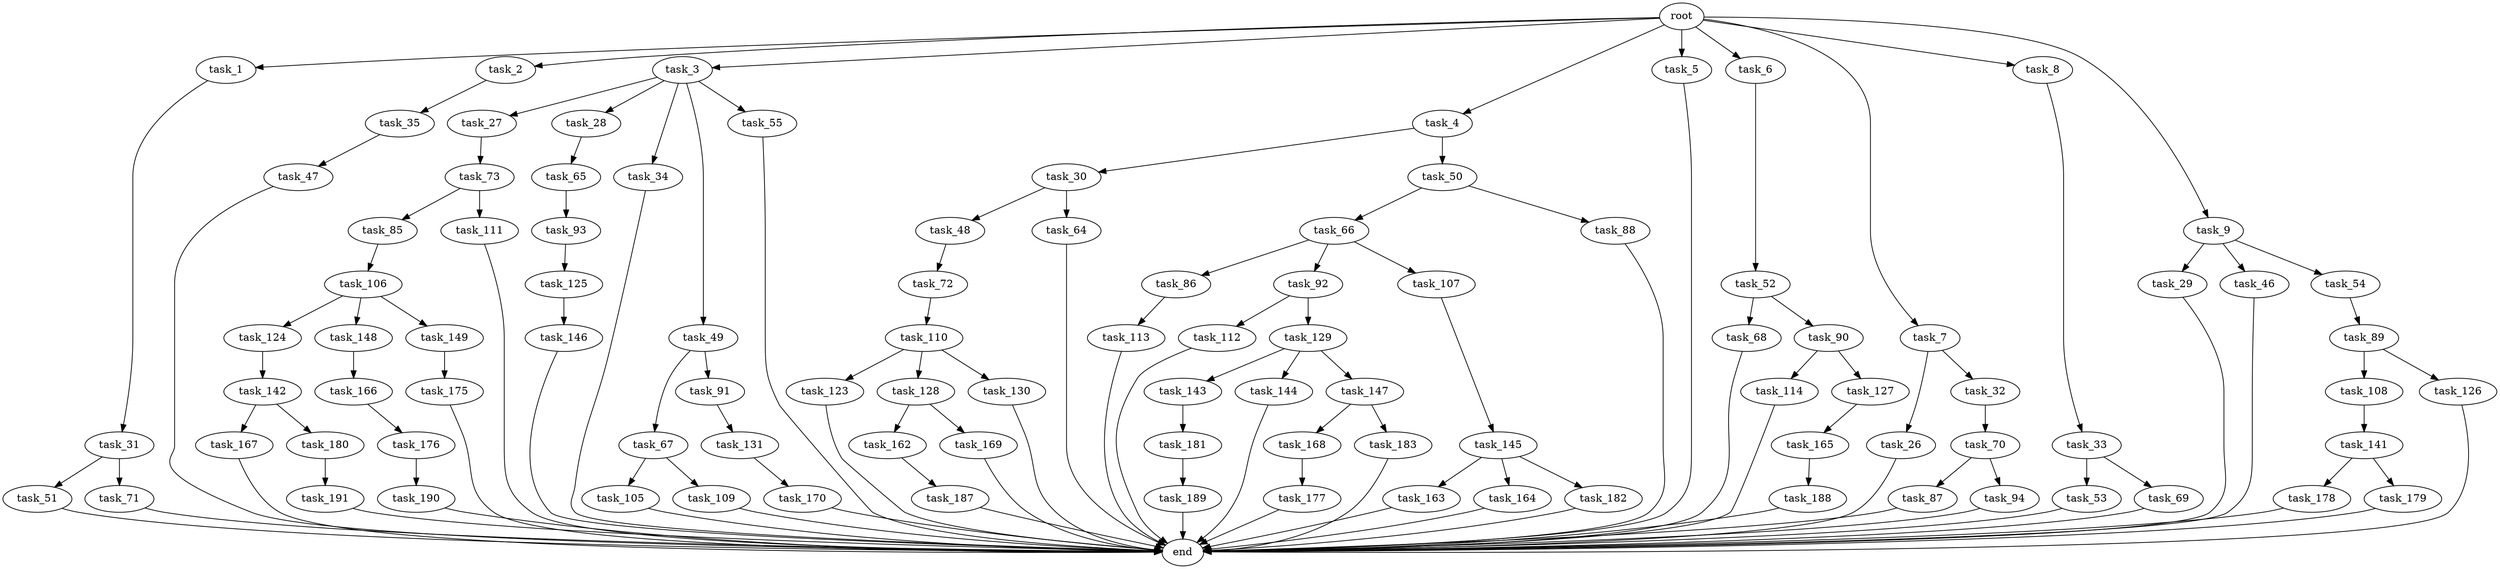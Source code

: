 digraph G {
  root [size="0.000000"];
  task_1 [size="1024.000000"];
  task_2 [size="1024.000000"];
  task_3 [size="1024.000000"];
  task_4 [size="1024.000000"];
  task_5 [size="1024.000000"];
  task_6 [size="1024.000000"];
  task_7 [size="1024.000000"];
  task_8 [size="1024.000000"];
  task_9 [size="1024.000000"];
  task_26 [size="137438953472.000000"];
  task_27 [size="695784701952.000000"];
  task_28 [size="695784701952.000000"];
  task_29 [size="858993459200.000000"];
  task_30 [size="309237645312.000000"];
  task_31 [size="214748364800.000000"];
  task_32 [size="137438953472.000000"];
  task_33 [size="549755813888.000000"];
  task_34 [size="695784701952.000000"];
  task_35 [size="420906795008.000000"];
  task_46 [size="858993459200.000000"];
  task_47 [size="858993459200.000000"];
  task_48 [size="695784701952.000000"];
  task_49 [size="695784701952.000000"];
  task_50 [size="309237645312.000000"];
  task_51 [size="549755813888.000000"];
  task_52 [size="34359738368.000000"];
  task_53 [size="549755813888.000000"];
  task_54 [size="858993459200.000000"];
  task_55 [size="695784701952.000000"];
  task_64 [size="695784701952.000000"];
  task_65 [size="34359738368.000000"];
  task_66 [size="137438953472.000000"];
  task_67 [size="214748364800.000000"];
  task_68 [size="214748364800.000000"];
  task_69 [size="549755813888.000000"];
  task_70 [size="214748364800.000000"];
  task_71 [size="549755813888.000000"];
  task_72 [size="695784701952.000000"];
  task_73 [size="137438953472.000000"];
  task_85 [size="137438953472.000000"];
  task_86 [size="858993459200.000000"];
  task_87 [size="309237645312.000000"];
  task_88 [size="137438953472.000000"];
  task_89 [size="858993459200.000000"];
  task_90 [size="214748364800.000000"];
  task_91 [size="214748364800.000000"];
  task_92 [size="858993459200.000000"];
  task_93 [size="77309411328.000000"];
  task_94 [size="309237645312.000000"];
  task_105 [size="214748364800.000000"];
  task_106 [size="549755813888.000000"];
  task_107 [size="858993459200.000000"];
  task_108 [size="214748364800.000000"];
  task_109 [size="214748364800.000000"];
  task_110 [size="77309411328.000000"];
  task_111 [size="137438953472.000000"];
  task_112 [size="695784701952.000000"];
  task_113 [size="137438953472.000000"];
  task_114 [size="77309411328.000000"];
  task_123 [size="77309411328.000000"];
  task_124 [size="77309411328.000000"];
  task_125 [size="77309411328.000000"];
  task_126 [size="214748364800.000000"];
  task_127 [size="77309411328.000000"];
  task_128 [size="77309411328.000000"];
  task_129 [size="695784701952.000000"];
  task_130 [size="77309411328.000000"];
  task_131 [size="34359738368.000000"];
  task_141 [size="695784701952.000000"];
  task_142 [size="137438953472.000000"];
  task_143 [size="34359738368.000000"];
  task_144 [size="34359738368.000000"];
  task_145 [size="77309411328.000000"];
  task_146 [size="549755813888.000000"];
  task_147 [size="34359738368.000000"];
  task_148 [size="77309411328.000000"];
  task_149 [size="77309411328.000000"];
  task_162 [size="420906795008.000000"];
  task_163 [size="34359738368.000000"];
  task_164 [size="34359738368.000000"];
  task_165 [size="695784701952.000000"];
  task_166 [size="309237645312.000000"];
  task_167 [size="137438953472.000000"];
  task_168 [size="214748364800.000000"];
  task_169 [size="420906795008.000000"];
  task_170 [size="309237645312.000000"];
  task_175 [size="214748364800.000000"];
  task_176 [size="77309411328.000000"];
  task_177 [size="34359738368.000000"];
  task_178 [size="549755813888.000000"];
  task_179 [size="549755813888.000000"];
  task_180 [size="137438953472.000000"];
  task_181 [size="77309411328.000000"];
  task_182 [size="34359738368.000000"];
  task_183 [size="214748364800.000000"];
  task_187 [size="34359738368.000000"];
  task_188 [size="858993459200.000000"];
  task_189 [size="549755813888.000000"];
  task_190 [size="858993459200.000000"];
  task_191 [size="858993459200.000000"];
  end [size="0.000000"];

  root -> task_1 [size="1.000000"];
  root -> task_2 [size="1.000000"];
  root -> task_3 [size="1.000000"];
  root -> task_4 [size="1.000000"];
  root -> task_5 [size="1.000000"];
  root -> task_6 [size="1.000000"];
  root -> task_7 [size="1.000000"];
  root -> task_8 [size="1.000000"];
  root -> task_9 [size="1.000000"];
  task_1 -> task_31 [size="209715200.000000"];
  task_2 -> task_35 [size="411041792.000000"];
  task_3 -> task_27 [size="679477248.000000"];
  task_3 -> task_28 [size="679477248.000000"];
  task_3 -> task_34 [size="679477248.000000"];
  task_3 -> task_49 [size="679477248.000000"];
  task_3 -> task_55 [size="679477248.000000"];
  task_4 -> task_30 [size="301989888.000000"];
  task_4 -> task_50 [size="301989888.000000"];
  task_5 -> end [size="1.000000"];
  task_6 -> task_52 [size="33554432.000000"];
  task_7 -> task_26 [size="134217728.000000"];
  task_7 -> task_32 [size="134217728.000000"];
  task_8 -> task_33 [size="536870912.000000"];
  task_9 -> task_29 [size="838860800.000000"];
  task_9 -> task_46 [size="838860800.000000"];
  task_9 -> task_54 [size="838860800.000000"];
  task_26 -> end [size="1.000000"];
  task_27 -> task_73 [size="134217728.000000"];
  task_28 -> task_65 [size="33554432.000000"];
  task_29 -> end [size="1.000000"];
  task_30 -> task_48 [size="679477248.000000"];
  task_30 -> task_64 [size="679477248.000000"];
  task_31 -> task_51 [size="536870912.000000"];
  task_31 -> task_71 [size="536870912.000000"];
  task_32 -> task_70 [size="209715200.000000"];
  task_33 -> task_53 [size="536870912.000000"];
  task_33 -> task_69 [size="536870912.000000"];
  task_34 -> end [size="1.000000"];
  task_35 -> task_47 [size="838860800.000000"];
  task_46 -> end [size="1.000000"];
  task_47 -> end [size="1.000000"];
  task_48 -> task_72 [size="679477248.000000"];
  task_49 -> task_67 [size="209715200.000000"];
  task_49 -> task_91 [size="209715200.000000"];
  task_50 -> task_66 [size="134217728.000000"];
  task_50 -> task_88 [size="134217728.000000"];
  task_51 -> end [size="1.000000"];
  task_52 -> task_68 [size="209715200.000000"];
  task_52 -> task_90 [size="209715200.000000"];
  task_53 -> end [size="1.000000"];
  task_54 -> task_89 [size="838860800.000000"];
  task_55 -> end [size="1.000000"];
  task_64 -> end [size="1.000000"];
  task_65 -> task_93 [size="75497472.000000"];
  task_66 -> task_86 [size="838860800.000000"];
  task_66 -> task_92 [size="838860800.000000"];
  task_66 -> task_107 [size="838860800.000000"];
  task_67 -> task_105 [size="209715200.000000"];
  task_67 -> task_109 [size="209715200.000000"];
  task_68 -> end [size="1.000000"];
  task_69 -> end [size="1.000000"];
  task_70 -> task_87 [size="301989888.000000"];
  task_70 -> task_94 [size="301989888.000000"];
  task_71 -> end [size="1.000000"];
  task_72 -> task_110 [size="75497472.000000"];
  task_73 -> task_85 [size="134217728.000000"];
  task_73 -> task_111 [size="134217728.000000"];
  task_85 -> task_106 [size="536870912.000000"];
  task_86 -> task_113 [size="134217728.000000"];
  task_87 -> end [size="1.000000"];
  task_88 -> end [size="1.000000"];
  task_89 -> task_108 [size="209715200.000000"];
  task_89 -> task_126 [size="209715200.000000"];
  task_90 -> task_114 [size="75497472.000000"];
  task_90 -> task_127 [size="75497472.000000"];
  task_91 -> task_131 [size="33554432.000000"];
  task_92 -> task_112 [size="679477248.000000"];
  task_92 -> task_129 [size="679477248.000000"];
  task_93 -> task_125 [size="75497472.000000"];
  task_94 -> end [size="1.000000"];
  task_105 -> end [size="1.000000"];
  task_106 -> task_124 [size="75497472.000000"];
  task_106 -> task_148 [size="75497472.000000"];
  task_106 -> task_149 [size="75497472.000000"];
  task_107 -> task_145 [size="75497472.000000"];
  task_108 -> task_141 [size="679477248.000000"];
  task_109 -> end [size="1.000000"];
  task_110 -> task_123 [size="75497472.000000"];
  task_110 -> task_128 [size="75497472.000000"];
  task_110 -> task_130 [size="75497472.000000"];
  task_111 -> end [size="1.000000"];
  task_112 -> end [size="1.000000"];
  task_113 -> end [size="1.000000"];
  task_114 -> end [size="1.000000"];
  task_123 -> end [size="1.000000"];
  task_124 -> task_142 [size="134217728.000000"];
  task_125 -> task_146 [size="536870912.000000"];
  task_126 -> end [size="1.000000"];
  task_127 -> task_165 [size="679477248.000000"];
  task_128 -> task_162 [size="411041792.000000"];
  task_128 -> task_169 [size="411041792.000000"];
  task_129 -> task_143 [size="33554432.000000"];
  task_129 -> task_144 [size="33554432.000000"];
  task_129 -> task_147 [size="33554432.000000"];
  task_130 -> end [size="1.000000"];
  task_131 -> task_170 [size="301989888.000000"];
  task_141 -> task_178 [size="536870912.000000"];
  task_141 -> task_179 [size="536870912.000000"];
  task_142 -> task_167 [size="134217728.000000"];
  task_142 -> task_180 [size="134217728.000000"];
  task_143 -> task_181 [size="75497472.000000"];
  task_144 -> end [size="1.000000"];
  task_145 -> task_163 [size="33554432.000000"];
  task_145 -> task_164 [size="33554432.000000"];
  task_145 -> task_182 [size="33554432.000000"];
  task_146 -> end [size="1.000000"];
  task_147 -> task_168 [size="209715200.000000"];
  task_147 -> task_183 [size="209715200.000000"];
  task_148 -> task_166 [size="301989888.000000"];
  task_149 -> task_175 [size="209715200.000000"];
  task_162 -> task_187 [size="33554432.000000"];
  task_163 -> end [size="1.000000"];
  task_164 -> end [size="1.000000"];
  task_165 -> task_188 [size="838860800.000000"];
  task_166 -> task_176 [size="75497472.000000"];
  task_167 -> end [size="1.000000"];
  task_168 -> task_177 [size="33554432.000000"];
  task_169 -> end [size="1.000000"];
  task_170 -> end [size="1.000000"];
  task_175 -> end [size="1.000000"];
  task_176 -> task_190 [size="838860800.000000"];
  task_177 -> end [size="1.000000"];
  task_178 -> end [size="1.000000"];
  task_179 -> end [size="1.000000"];
  task_180 -> task_191 [size="838860800.000000"];
  task_181 -> task_189 [size="536870912.000000"];
  task_182 -> end [size="1.000000"];
  task_183 -> end [size="1.000000"];
  task_187 -> end [size="1.000000"];
  task_188 -> end [size="1.000000"];
  task_189 -> end [size="1.000000"];
  task_190 -> end [size="1.000000"];
  task_191 -> end [size="1.000000"];
}
